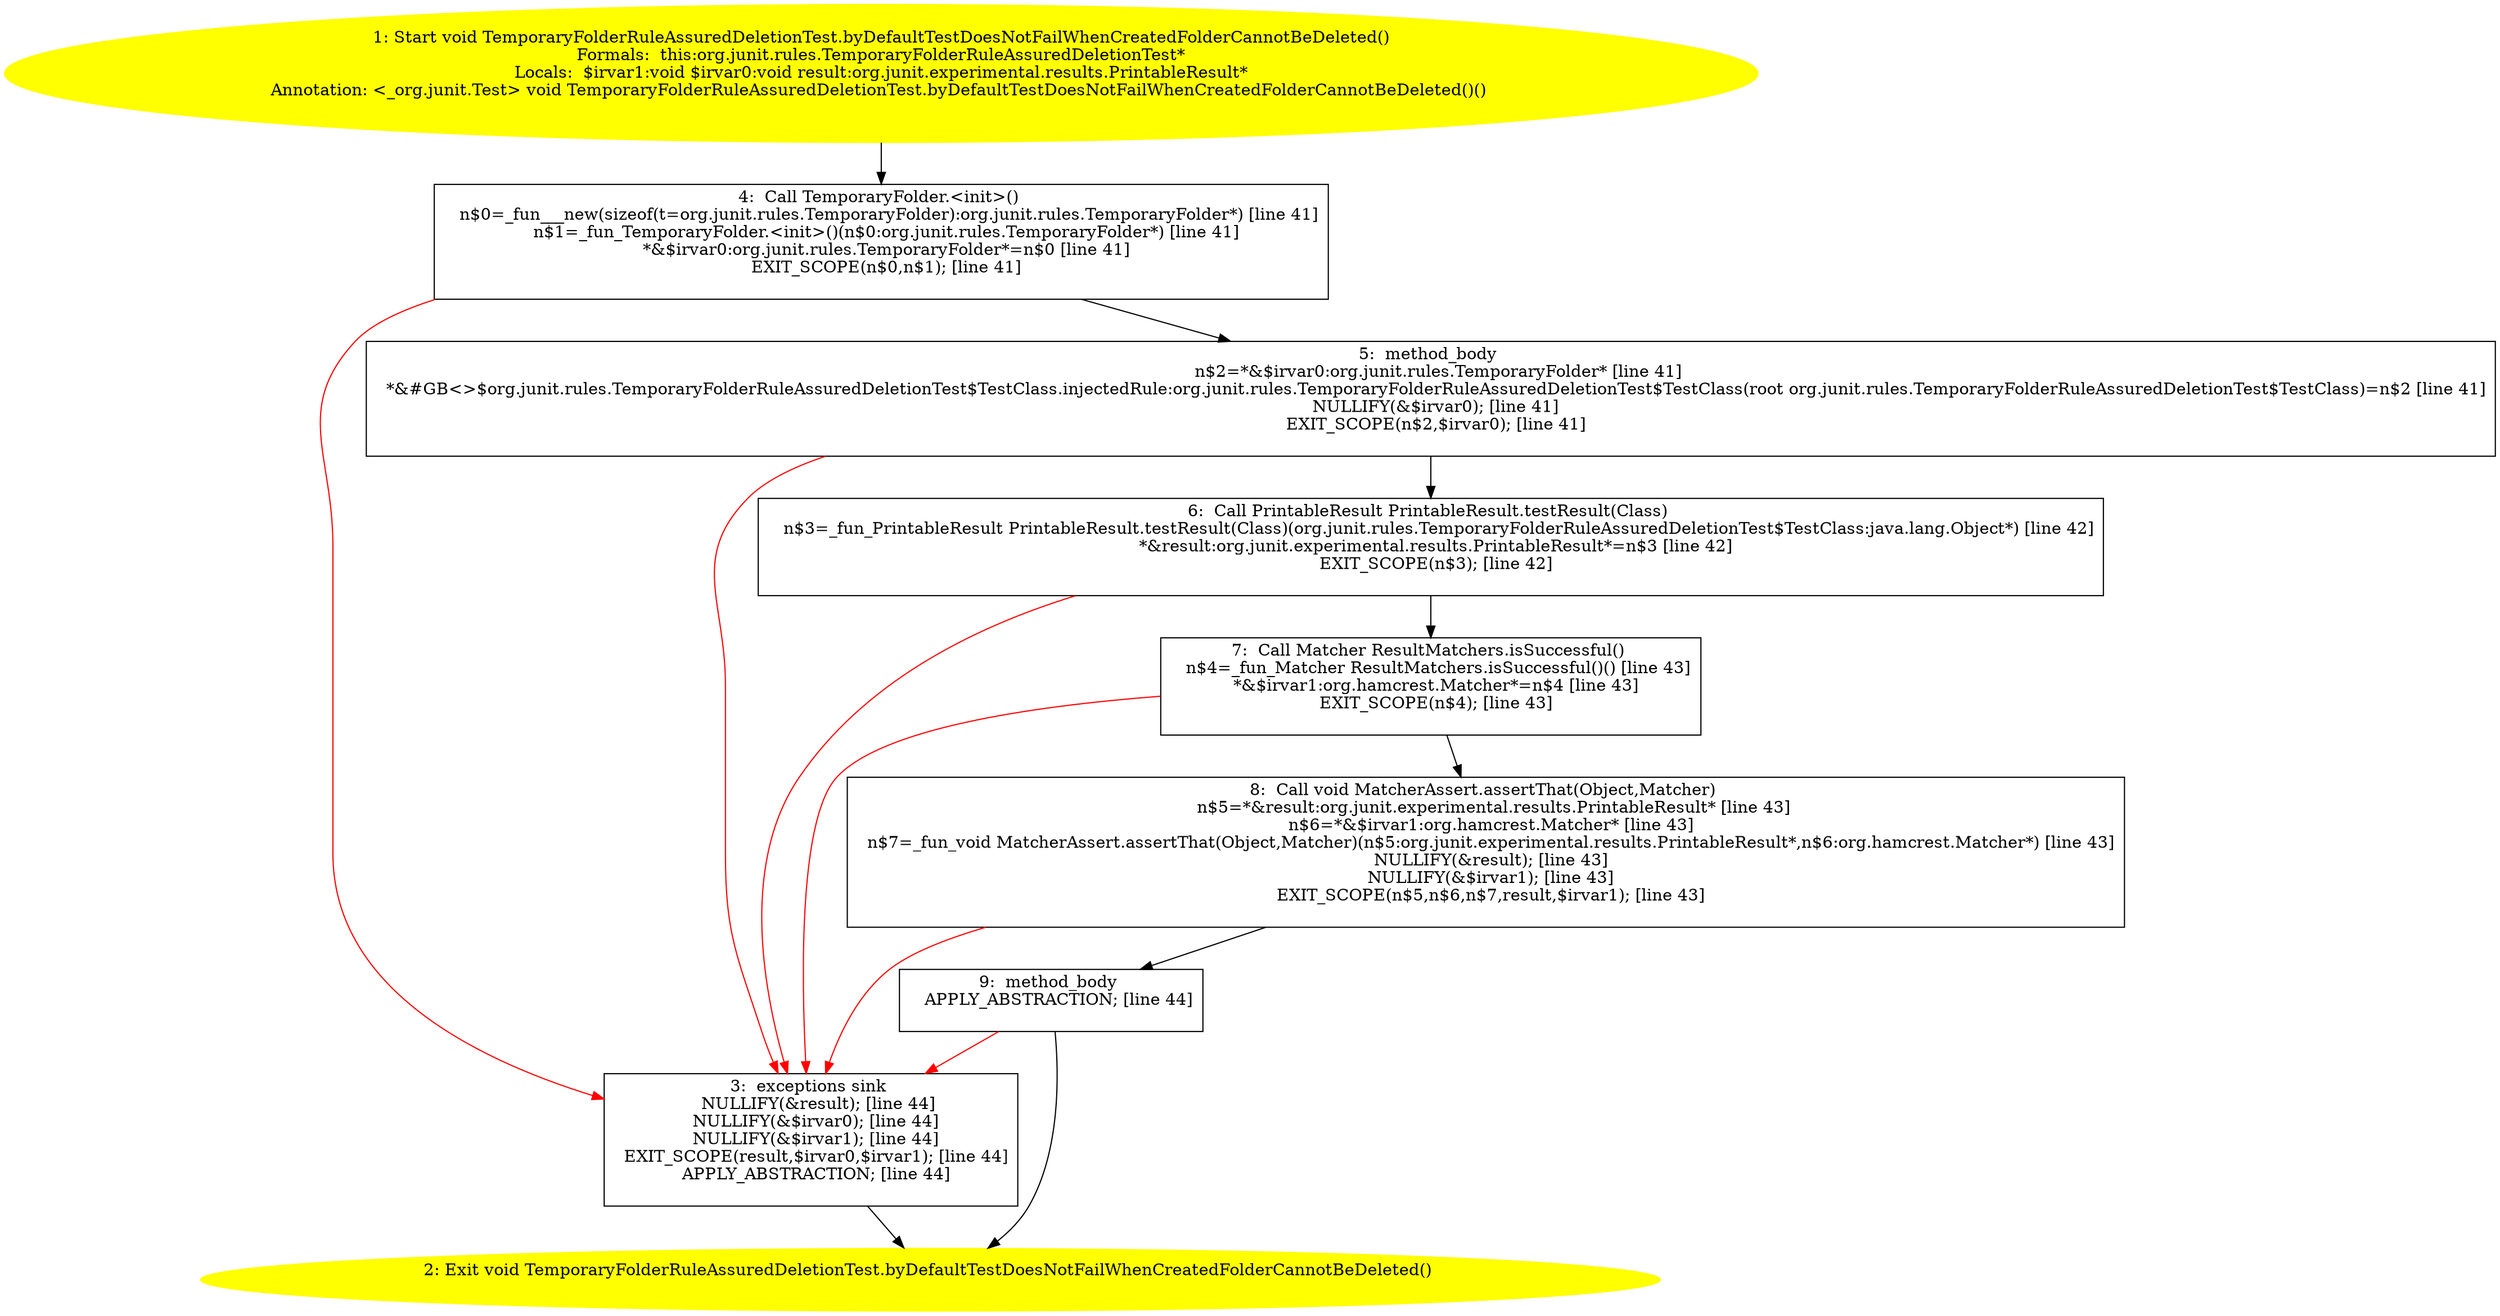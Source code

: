 /* @generated */
digraph cfg {
"org.junit.rules.TemporaryFolderRuleAssuredDeletionTest.byDefaultTestDoesNotFailWhenCreatedFolderCann.f2d78f685c08c378836e3b41823adfd8_1" [label="1: Start void TemporaryFolderRuleAssuredDeletionTest.byDefaultTestDoesNotFailWhenCreatedFolderCannotBeDeleted()\nFormals:  this:org.junit.rules.TemporaryFolderRuleAssuredDeletionTest*\nLocals:  $irvar1:void $irvar0:void result:org.junit.experimental.results.PrintableResult*\nAnnotation: <_org.junit.Test> void TemporaryFolderRuleAssuredDeletionTest.byDefaultTestDoesNotFailWhenCreatedFolderCannotBeDeleted()() \n  " color=yellow style=filled]
	

	 "org.junit.rules.TemporaryFolderRuleAssuredDeletionTest.byDefaultTestDoesNotFailWhenCreatedFolderCann.f2d78f685c08c378836e3b41823adfd8_1" -> "org.junit.rules.TemporaryFolderRuleAssuredDeletionTest.byDefaultTestDoesNotFailWhenCreatedFolderCann.f2d78f685c08c378836e3b41823adfd8_4" ;
"org.junit.rules.TemporaryFolderRuleAssuredDeletionTest.byDefaultTestDoesNotFailWhenCreatedFolderCann.f2d78f685c08c378836e3b41823adfd8_2" [label="2: Exit void TemporaryFolderRuleAssuredDeletionTest.byDefaultTestDoesNotFailWhenCreatedFolderCannotBeDeleted() \n  " color=yellow style=filled]
	

"org.junit.rules.TemporaryFolderRuleAssuredDeletionTest.byDefaultTestDoesNotFailWhenCreatedFolderCann.f2d78f685c08c378836e3b41823adfd8_3" [label="3:  exceptions sink \n   NULLIFY(&result); [line 44]\n  NULLIFY(&$irvar0); [line 44]\n  NULLIFY(&$irvar1); [line 44]\n  EXIT_SCOPE(result,$irvar0,$irvar1); [line 44]\n  APPLY_ABSTRACTION; [line 44]\n " shape="box"]
	

	 "org.junit.rules.TemporaryFolderRuleAssuredDeletionTest.byDefaultTestDoesNotFailWhenCreatedFolderCann.f2d78f685c08c378836e3b41823adfd8_3" -> "org.junit.rules.TemporaryFolderRuleAssuredDeletionTest.byDefaultTestDoesNotFailWhenCreatedFolderCann.f2d78f685c08c378836e3b41823adfd8_2" ;
"org.junit.rules.TemporaryFolderRuleAssuredDeletionTest.byDefaultTestDoesNotFailWhenCreatedFolderCann.f2d78f685c08c378836e3b41823adfd8_4" [label="4:  Call TemporaryFolder.<init>() \n   n$0=_fun___new(sizeof(t=org.junit.rules.TemporaryFolder):org.junit.rules.TemporaryFolder*) [line 41]\n  n$1=_fun_TemporaryFolder.<init>()(n$0:org.junit.rules.TemporaryFolder*) [line 41]\n  *&$irvar0:org.junit.rules.TemporaryFolder*=n$0 [line 41]\n  EXIT_SCOPE(n$0,n$1); [line 41]\n " shape="box"]
	

	 "org.junit.rules.TemporaryFolderRuleAssuredDeletionTest.byDefaultTestDoesNotFailWhenCreatedFolderCann.f2d78f685c08c378836e3b41823adfd8_4" -> "org.junit.rules.TemporaryFolderRuleAssuredDeletionTest.byDefaultTestDoesNotFailWhenCreatedFolderCann.f2d78f685c08c378836e3b41823adfd8_5" ;
	 "org.junit.rules.TemporaryFolderRuleAssuredDeletionTest.byDefaultTestDoesNotFailWhenCreatedFolderCann.f2d78f685c08c378836e3b41823adfd8_4" -> "org.junit.rules.TemporaryFolderRuleAssuredDeletionTest.byDefaultTestDoesNotFailWhenCreatedFolderCann.f2d78f685c08c378836e3b41823adfd8_3" [color="red" ];
"org.junit.rules.TemporaryFolderRuleAssuredDeletionTest.byDefaultTestDoesNotFailWhenCreatedFolderCann.f2d78f685c08c378836e3b41823adfd8_5" [label="5:  method_body \n   n$2=*&$irvar0:org.junit.rules.TemporaryFolder* [line 41]\n  *&#GB<>$org.junit.rules.TemporaryFolderRuleAssuredDeletionTest$TestClass.injectedRule:org.junit.rules.TemporaryFolderRuleAssuredDeletionTest$TestClass(root org.junit.rules.TemporaryFolderRuleAssuredDeletionTest$TestClass)=n$2 [line 41]\n  NULLIFY(&$irvar0); [line 41]\n  EXIT_SCOPE(n$2,$irvar0); [line 41]\n " shape="box"]
	

	 "org.junit.rules.TemporaryFolderRuleAssuredDeletionTest.byDefaultTestDoesNotFailWhenCreatedFolderCann.f2d78f685c08c378836e3b41823adfd8_5" -> "org.junit.rules.TemporaryFolderRuleAssuredDeletionTest.byDefaultTestDoesNotFailWhenCreatedFolderCann.f2d78f685c08c378836e3b41823adfd8_6" ;
	 "org.junit.rules.TemporaryFolderRuleAssuredDeletionTest.byDefaultTestDoesNotFailWhenCreatedFolderCann.f2d78f685c08c378836e3b41823adfd8_5" -> "org.junit.rules.TemporaryFolderRuleAssuredDeletionTest.byDefaultTestDoesNotFailWhenCreatedFolderCann.f2d78f685c08c378836e3b41823adfd8_3" [color="red" ];
"org.junit.rules.TemporaryFolderRuleAssuredDeletionTest.byDefaultTestDoesNotFailWhenCreatedFolderCann.f2d78f685c08c378836e3b41823adfd8_6" [label="6:  Call PrintableResult PrintableResult.testResult(Class) \n   n$3=_fun_PrintableResult PrintableResult.testResult(Class)(org.junit.rules.TemporaryFolderRuleAssuredDeletionTest$TestClass:java.lang.Object*) [line 42]\n  *&result:org.junit.experimental.results.PrintableResult*=n$3 [line 42]\n  EXIT_SCOPE(n$3); [line 42]\n " shape="box"]
	

	 "org.junit.rules.TemporaryFolderRuleAssuredDeletionTest.byDefaultTestDoesNotFailWhenCreatedFolderCann.f2d78f685c08c378836e3b41823adfd8_6" -> "org.junit.rules.TemporaryFolderRuleAssuredDeletionTest.byDefaultTestDoesNotFailWhenCreatedFolderCann.f2d78f685c08c378836e3b41823adfd8_7" ;
	 "org.junit.rules.TemporaryFolderRuleAssuredDeletionTest.byDefaultTestDoesNotFailWhenCreatedFolderCann.f2d78f685c08c378836e3b41823adfd8_6" -> "org.junit.rules.TemporaryFolderRuleAssuredDeletionTest.byDefaultTestDoesNotFailWhenCreatedFolderCann.f2d78f685c08c378836e3b41823adfd8_3" [color="red" ];
"org.junit.rules.TemporaryFolderRuleAssuredDeletionTest.byDefaultTestDoesNotFailWhenCreatedFolderCann.f2d78f685c08c378836e3b41823adfd8_7" [label="7:  Call Matcher ResultMatchers.isSuccessful() \n   n$4=_fun_Matcher ResultMatchers.isSuccessful()() [line 43]\n  *&$irvar1:org.hamcrest.Matcher*=n$4 [line 43]\n  EXIT_SCOPE(n$4); [line 43]\n " shape="box"]
	

	 "org.junit.rules.TemporaryFolderRuleAssuredDeletionTest.byDefaultTestDoesNotFailWhenCreatedFolderCann.f2d78f685c08c378836e3b41823adfd8_7" -> "org.junit.rules.TemporaryFolderRuleAssuredDeletionTest.byDefaultTestDoesNotFailWhenCreatedFolderCann.f2d78f685c08c378836e3b41823adfd8_8" ;
	 "org.junit.rules.TemporaryFolderRuleAssuredDeletionTest.byDefaultTestDoesNotFailWhenCreatedFolderCann.f2d78f685c08c378836e3b41823adfd8_7" -> "org.junit.rules.TemporaryFolderRuleAssuredDeletionTest.byDefaultTestDoesNotFailWhenCreatedFolderCann.f2d78f685c08c378836e3b41823adfd8_3" [color="red" ];
"org.junit.rules.TemporaryFolderRuleAssuredDeletionTest.byDefaultTestDoesNotFailWhenCreatedFolderCann.f2d78f685c08c378836e3b41823adfd8_8" [label="8:  Call void MatcherAssert.assertThat(Object,Matcher) \n   n$5=*&result:org.junit.experimental.results.PrintableResult* [line 43]\n  n$6=*&$irvar1:org.hamcrest.Matcher* [line 43]\n  n$7=_fun_void MatcherAssert.assertThat(Object,Matcher)(n$5:org.junit.experimental.results.PrintableResult*,n$6:org.hamcrest.Matcher*) [line 43]\n  NULLIFY(&result); [line 43]\n  NULLIFY(&$irvar1); [line 43]\n  EXIT_SCOPE(n$5,n$6,n$7,result,$irvar1); [line 43]\n " shape="box"]
	

	 "org.junit.rules.TemporaryFolderRuleAssuredDeletionTest.byDefaultTestDoesNotFailWhenCreatedFolderCann.f2d78f685c08c378836e3b41823adfd8_8" -> "org.junit.rules.TemporaryFolderRuleAssuredDeletionTest.byDefaultTestDoesNotFailWhenCreatedFolderCann.f2d78f685c08c378836e3b41823adfd8_9" ;
	 "org.junit.rules.TemporaryFolderRuleAssuredDeletionTest.byDefaultTestDoesNotFailWhenCreatedFolderCann.f2d78f685c08c378836e3b41823adfd8_8" -> "org.junit.rules.TemporaryFolderRuleAssuredDeletionTest.byDefaultTestDoesNotFailWhenCreatedFolderCann.f2d78f685c08c378836e3b41823adfd8_3" [color="red" ];
"org.junit.rules.TemporaryFolderRuleAssuredDeletionTest.byDefaultTestDoesNotFailWhenCreatedFolderCann.f2d78f685c08c378836e3b41823adfd8_9" [label="9:  method_body \n   APPLY_ABSTRACTION; [line 44]\n " shape="box"]
	

	 "org.junit.rules.TemporaryFolderRuleAssuredDeletionTest.byDefaultTestDoesNotFailWhenCreatedFolderCann.f2d78f685c08c378836e3b41823adfd8_9" -> "org.junit.rules.TemporaryFolderRuleAssuredDeletionTest.byDefaultTestDoesNotFailWhenCreatedFolderCann.f2d78f685c08c378836e3b41823adfd8_2" ;
	 "org.junit.rules.TemporaryFolderRuleAssuredDeletionTest.byDefaultTestDoesNotFailWhenCreatedFolderCann.f2d78f685c08c378836e3b41823adfd8_9" -> "org.junit.rules.TemporaryFolderRuleAssuredDeletionTest.byDefaultTestDoesNotFailWhenCreatedFolderCann.f2d78f685c08c378836e3b41823adfd8_3" [color="red" ];
}
